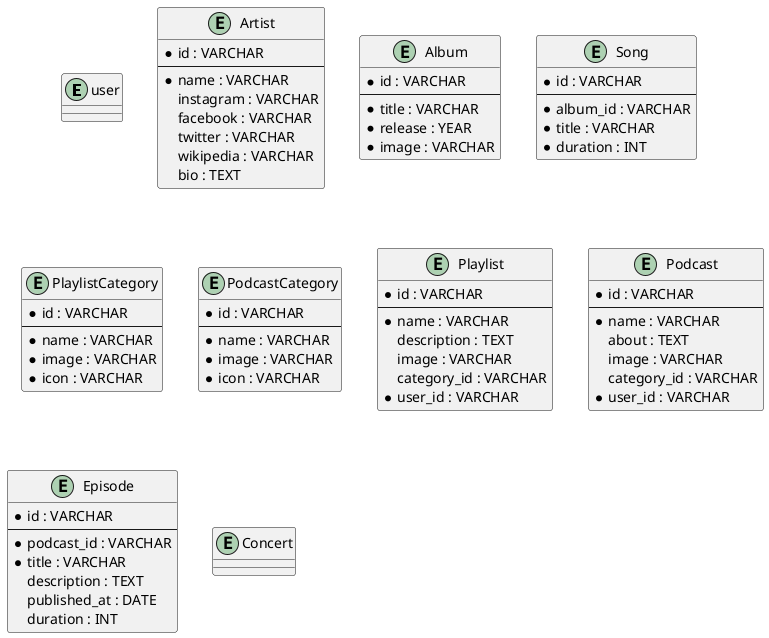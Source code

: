 @startuml
entity user {

}

entity Artist {
	* id : VARCHAR
	--
	* name : VARCHAR
	instagram : VARCHAR
	facebook : VARCHAR
	twitter : VARCHAR
	wikipedia : VARCHAR
	bio : TEXT
}

entity Album {
	* id : VARCHAR
	--
	* title : VARCHAR
	* release : YEAR
	* image : VARCHAR
}

entity Song {
	* id : VARCHAR
	--
	* album_id : VARCHAR
	* title : VARCHAR
	* duration : INT
}

entity PlaylistCategory {
	* id : VARCHAR
	--
	* name : VARCHAR
	* image : VARCHAR
	* icon : VARCHAR
}

entity PodcastCategory {
	* id : VARCHAR
	--
	* name : VARCHAR
	* image : VARCHAR
	* icon : VARCHAR
}

entity Playlist {
	* id : VARCHAR
	--
	* name : VARCHAR
	description : TEXT
	image : VARCHAR
	category_id : VARCHAR
	* user_id : VARCHAR
}

entity Podcast {
	* id : VARCHAR
	--
	* name : VARCHAR
	about : TEXT
	image : VARCHAR
	category_id : VARCHAR
	* user_id : VARCHAR
}

entity Episode {
	* id : VARCHAR
	--
	* podcast_id : VARCHAR
	* title : VARCHAR
	description : TEXT
	published_at : DATE
	duration : INT
}


entity Concert {

}

@enduml